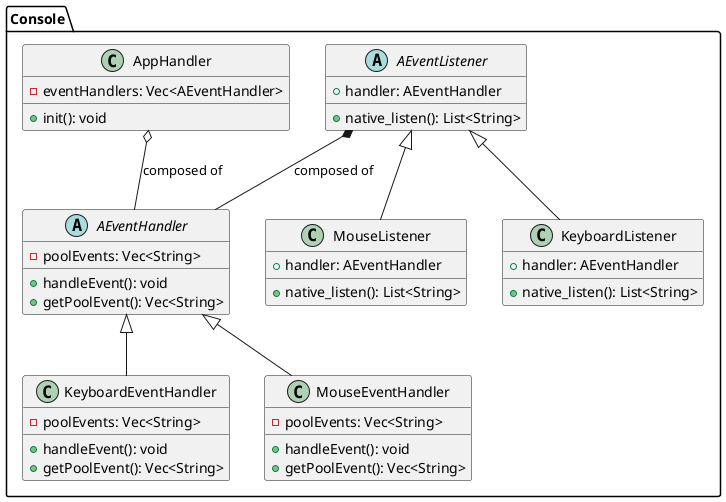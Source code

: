 @startuml input-listener-console
package "Console" {

    abstract class AEventListener {
        +handler: AEventHandler
        +native_listen(): List<String>
    }

    class KeyboardListener {
        +handler: AEventHandler
        +native_listen(): List<String>
    }

    class MouseListener {
        +handler: AEventHandler
        +native_listen(): List<String>
    }

    AEventListener <|-- KeyboardListener
    AEventListener <|-- MouseListener

    abstract class AEventHandler {
        -poolEvents: Vec<String>
        +handleEvent(): void
        +getPoolEvent(): Vec<String>
    }

    class KeyboardEventHandler {
        -poolEvents: Vec<String>
        +handleEvent(): void
        +getPoolEvent(): Vec<String>
    }

    class MouseEventHandler {
        -poolEvents: Vec<String>
        +handleEvent(): void
        +getPoolEvent(): Vec<String>
    }

    AEventHandler <|-- KeyboardEventHandler
    AEventHandler <|-- MouseEventHandler

    AEventListener *-- AEventHandler : "composed of"

    class AppHandler {
        -eventHandlers: Vec<AEventHandler>
        +init(): void
    }

    AppHandler o-- AEventHandler : "composed of"

}
@enduml
